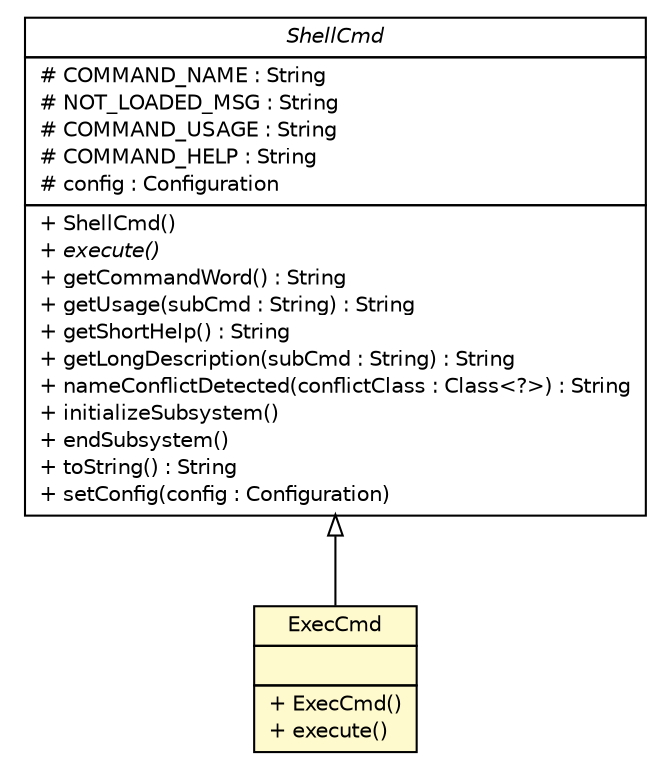 #!/usr/local/bin/dot
#
# Class diagram 
# Generated by UMLGraph version R5_6 (http://www.umlgraph.org/)
#

digraph G {
	edge [fontname="Helvetica",fontsize=10,labelfontname="Helvetica",labelfontsize=10];
	node [fontname="Helvetica",fontsize=10,shape=plaintext];
	nodesep=0.25;
	ranksep=0.5;
	// sorcer.tools.shell.ShellCmd
	c137070 [label=<<table title="sorcer.tools.shell.ShellCmd" border="0" cellborder="1" cellspacing="0" cellpadding="2" port="p" href="../ShellCmd.html">
		<tr><td><table border="0" cellspacing="0" cellpadding="1">
<tr><td align="center" balign="center"><font face="Helvetica-Oblique"> ShellCmd </font></td></tr>
		</table></td></tr>
		<tr><td><table border="0" cellspacing="0" cellpadding="1">
<tr><td align="left" balign="left"> # COMMAND_NAME : String </td></tr>
<tr><td align="left" balign="left"> # NOT_LOADED_MSG : String </td></tr>
<tr><td align="left" balign="left"> # COMMAND_USAGE : String </td></tr>
<tr><td align="left" balign="left"> # COMMAND_HELP : String </td></tr>
<tr><td align="left" balign="left"> # config : Configuration </td></tr>
		</table></td></tr>
		<tr><td><table border="0" cellspacing="0" cellpadding="1">
<tr><td align="left" balign="left"> + ShellCmd() </td></tr>
<tr><td align="left" balign="left"><font face="Helvetica-Oblique" point-size="10.0"> + execute() </font></td></tr>
<tr><td align="left" balign="left"> + getCommandWord() : String </td></tr>
<tr><td align="left" balign="left"> + getUsage(subCmd : String) : String </td></tr>
<tr><td align="left" balign="left"> + getShortHelp() : String </td></tr>
<tr><td align="left" balign="left"> + getLongDescription(subCmd : String) : String </td></tr>
<tr><td align="left" balign="left"> + nameConflictDetected(conflictClass : Class&lt;?&gt;) : String </td></tr>
<tr><td align="left" balign="left"> + initializeSubsystem() </td></tr>
<tr><td align="left" balign="left"> + endSubsystem() </td></tr>
<tr><td align="left" balign="left"> + toString() : String </td></tr>
<tr><td align="left" balign="left"> + setConfig(config : Configuration) </td></tr>
		</table></td></tr>
		</table>>, URL="../ShellCmd.html", fontname="Helvetica", fontcolor="black", fontsize=10.0];
	// sorcer.tools.shell.cmds.ExecCmd
	c137242 [label=<<table title="sorcer.tools.shell.cmds.ExecCmd" border="0" cellborder="1" cellspacing="0" cellpadding="2" port="p" bgcolor="lemonChiffon" href="./ExecCmd.html">
		<tr><td><table border="0" cellspacing="0" cellpadding="1">
<tr><td align="center" balign="center"> ExecCmd </td></tr>
		</table></td></tr>
		<tr><td><table border="0" cellspacing="0" cellpadding="1">
<tr><td align="left" balign="left">  </td></tr>
		</table></td></tr>
		<tr><td><table border="0" cellspacing="0" cellpadding="1">
<tr><td align="left" balign="left"> + ExecCmd() </td></tr>
<tr><td align="left" balign="left"> + execute() </td></tr>
		</table></td></tr>
		</table>>, URL="./ExecCmd.html", fontname="Helvetica", fontcolor="black", fontsize=10.0];
	//sorcer.tools.shell.cmds.ExecCmd extends sorcer.tools.shell.ShellCmd
	c137070:p -> c137242:p [dir=back,arrowtail=empty];
}

